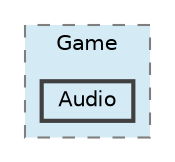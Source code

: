 digraph "src/Game/Audio"
{
 // LATEX_PDF_SIZE
  bgcolor="transparent";
  edge [fontname=Helvetica,fontsize=10,labelfontname=Helvetica,labelfontsize=10];
  node [fontname=Helvetica,fontsize=10,shape=box,height=0.2,width=0.4];
  compound=true
  subgraph clusterdir_b43036362fece0f978c3c8156df55d19 {
    graph [ bgcolor="#d4ebf6", pencolor="grey50", label="Game", fontname=Helvetica,fontsize=10 style="filled,dashed", URL="dir_b43036362fece0f978c3c8156df55d19.html",tooltip=""]
  dir_d2dab967ce2aeb43b5a12ae9bf5e33c6 [label="Audio", fillcolor="#d4ebf6", color="grey25", style="filled,bold", URL="dir_d2dab967ce2aeb43b5a12ae9bf5e33c6.html",tooltip=""];
  }
}
